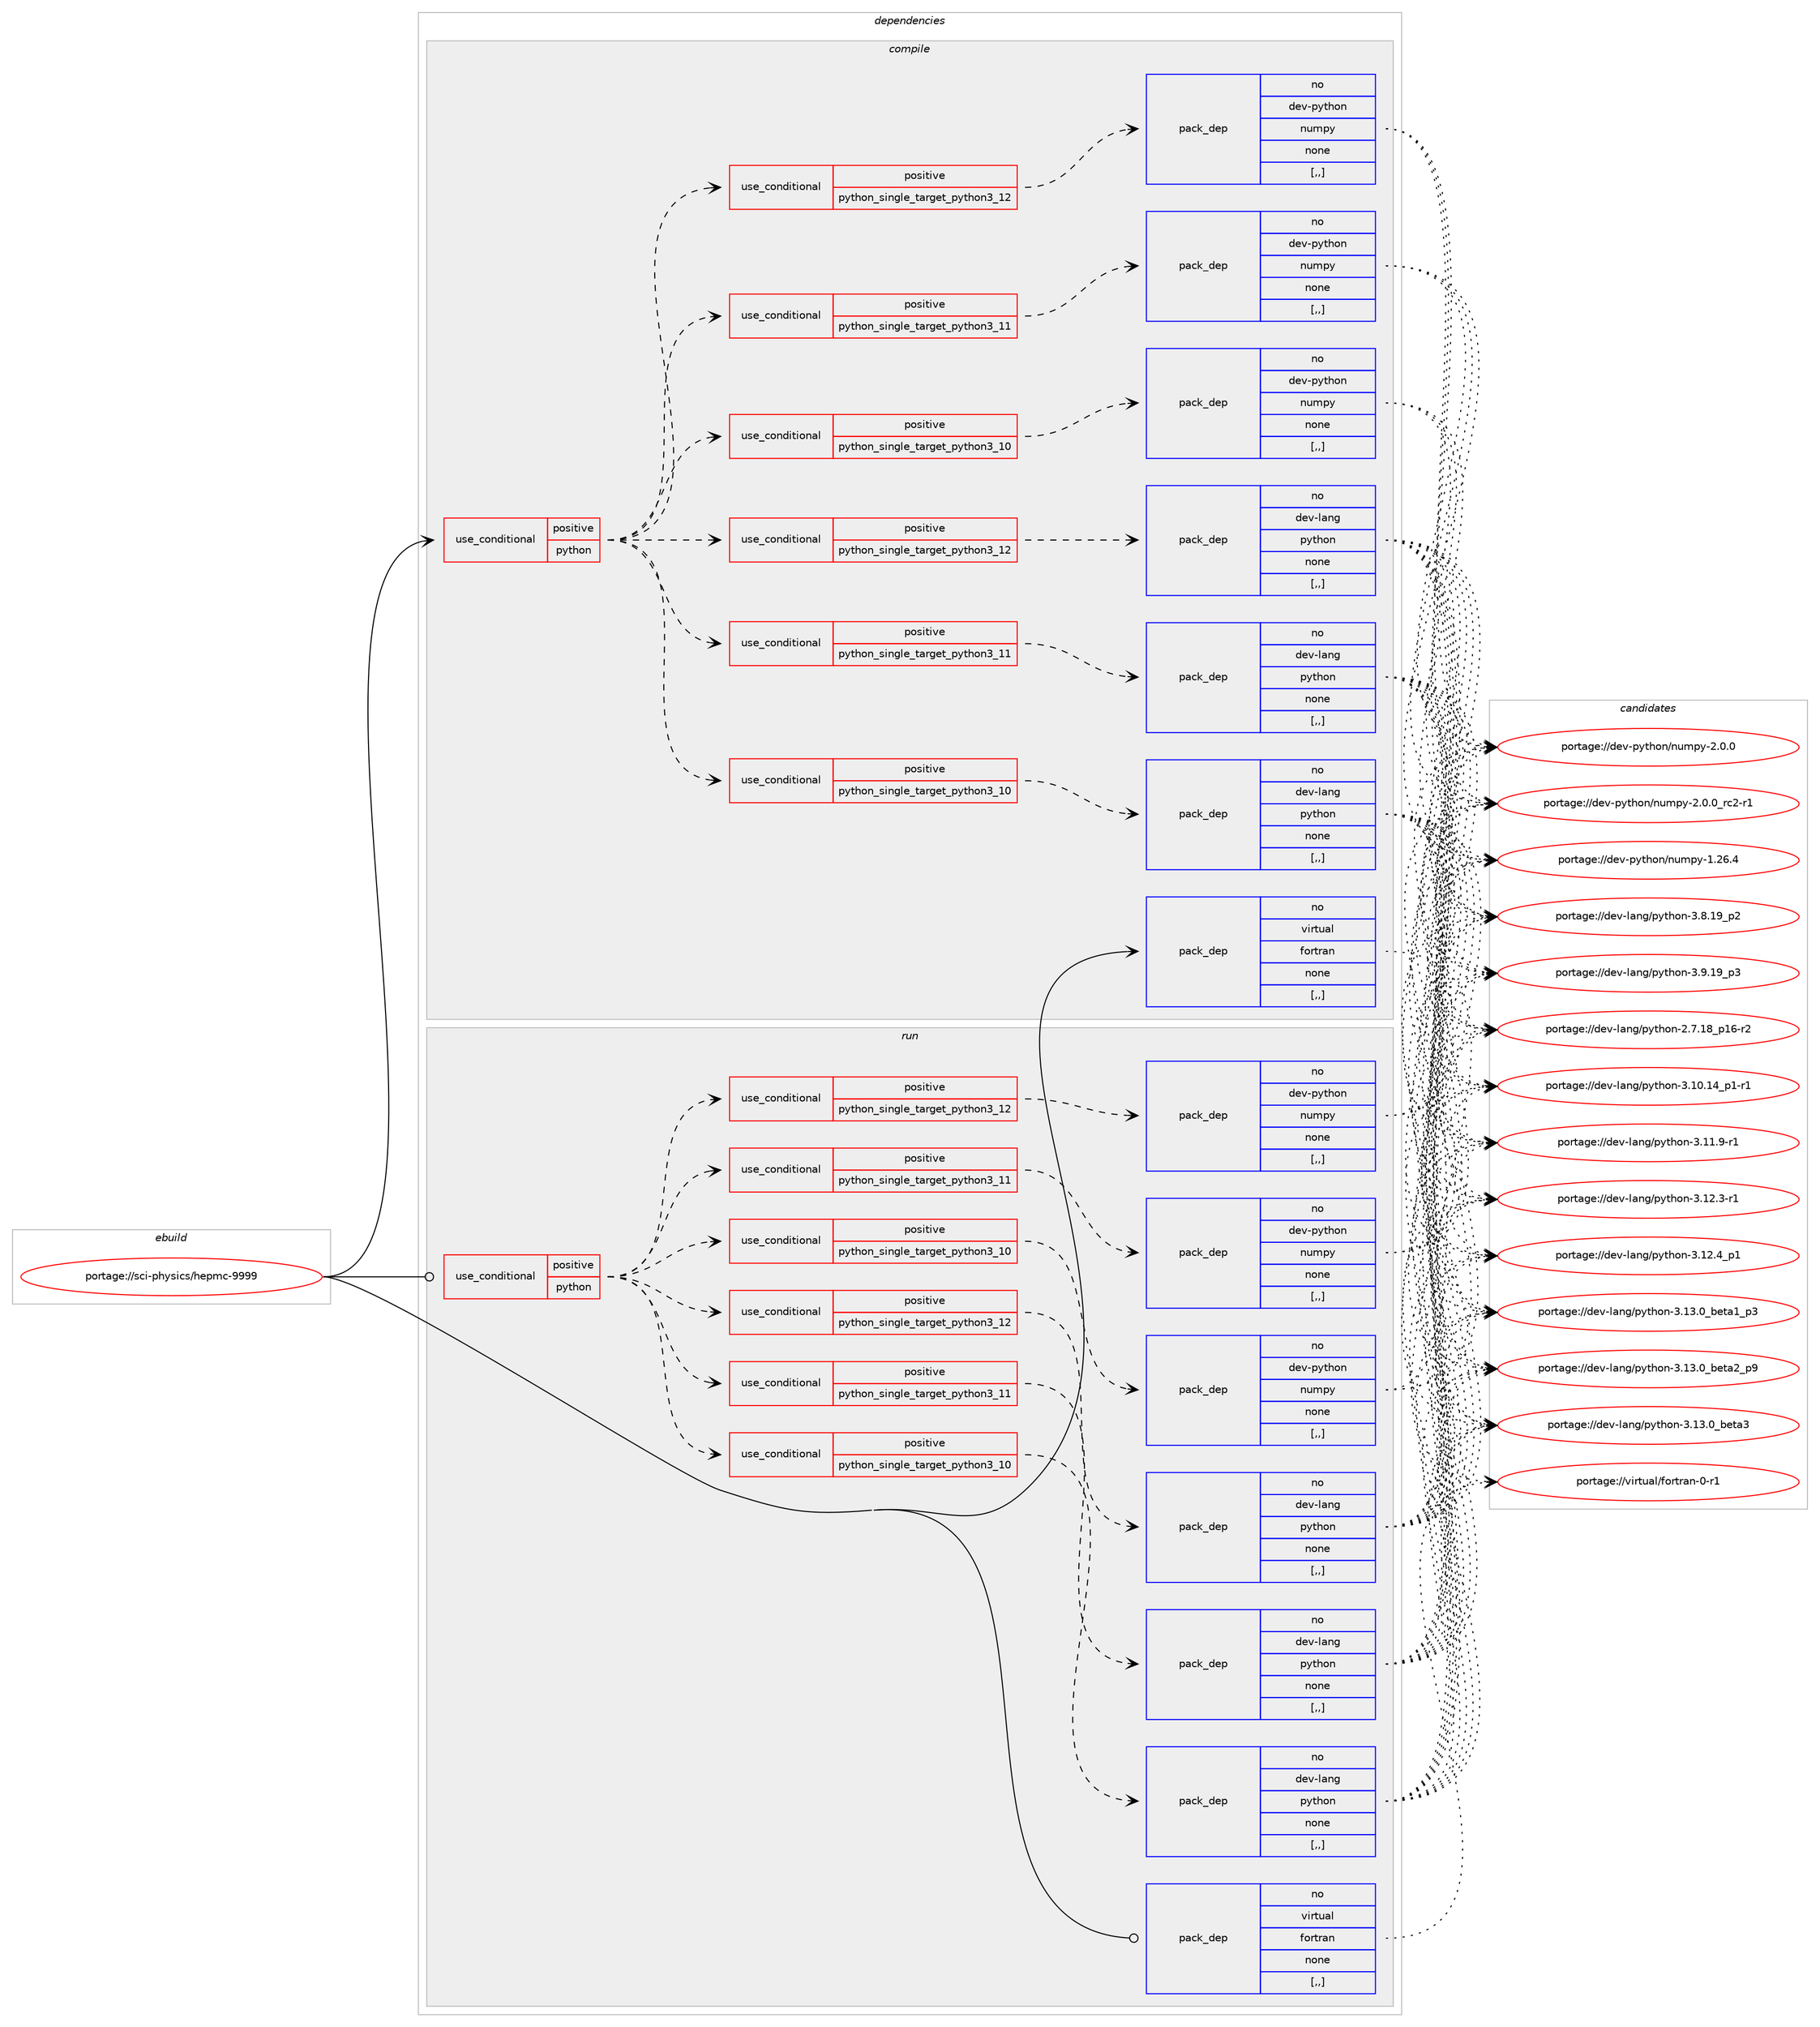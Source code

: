 digraph prolog {

# *************
# Graph options
# *************

newrank=true;
concentrate=true;
compound=true;
graph [rankdir=LR,fontname=Helvetica,fontsize=10,ranksep=1.5];#, ranksep=2.5, nodesep=0.2];
edge  [arrowhead=vee];
node  [fontname=Helvetica,fontsize=10];

# **********
# The ebuild
# **********

subgraph cluster_leftcol {
color=gray;
rank=same;
label=<<i>ebuild</i>>;
id [label="portage://sci-physics/hepmc-9999", color=red, width=4, href="../sci-physics/hepmc-9999.svg"];
}

# ****************
# The dependencies
# ****************

subgraph cluster_midcol {
color=gray;
label=<<i>dependencies</i>>;
subgraph cluster_compile {
fillcolor="#eeeeee";
style=filled;
label=<<i>compile</i>>;
subgraph cond106262 {
dependency401018 [label=<<TABLE BORDER="0" CELLBORDER="1" CELLSPACING="0" CELLPADDING="4"><TR><TD ROWSPAN="3" CELLPADDING="10">use_conditional</TD></TR><TR><TD>positive</TD></TR><TR><TD>python</TD></TR></TABLE>>, shape=none, color=red];
subgraph cond106263 {
dependency401019 [label=<<TABLE BORDER="0" CELLBORDER="1" CELLSPACING="0" CELLPADDING="4"><TR><TD ROWSPAN="3" CELLPADDING="10">use_conditional</TD></TR><TR><TD>positive</TD></TR><TR><TD>python_single_target_python3_10</TD></TR></TABLE>>, shape=none, color=red];
subgraph pack291922 {
dependency401020 [label=<<TABLE BORDER="0" CELLBORDER="1" CELLSPACING="0" CELLPADDING="4" WIDTH="220"><TR><TD ROWSPAN="6" CELLPADDING="30">pack_dep</TD></TR><TR><TD WIDTH="110">no</TD></TR><TR><TD>dev-lang</TD></TR><TR><TD>python</TD></TR><TR><TD>none</TD></TR><TR><TD>[,,]</TD></TR></TABLE>>, shape=none, color=blue];
}
dependency401019:e -> dependency401020:w [weight=20,style="dashed",arrowhead="vee"];
}
dependency401018:e -> dependency401019:w [weight=20,style="dashed",arrowhead="vee"];
subgraph cond106264 {
dependency401021 [label=<<TABLE BORDER="0" CELLBORDER="1" CELLSPACING="0" CELLPADDING="4"><TR><TD ROWSPAN="3" CELLPADDING="10">use_conditional</TD></TR><TR><TD>positive</TD></TR><TR><TD>python_single_target_python3_11</TD></TR></TABLE>>, shape=none, color=red];
subgraph pack291923 {
dependency401022 [label=<<TABLE BORDER="0" CELLBORDER="1" CELLSPACING="0" CELLPADDING="4" WIDTH="220"><TR><TD ROWSPAN="6" CELLPADDING="30">pack_dep</TD></TR><TR><TD WIDTH="110">no</TD></TR><TR><TD>dev-lang</TD></TR><TR><TD>python</TD></TR><TR><TD>none</TD></TR><TR><TD>[,,]</TD></TR></TABLE>>, shape=none, color=blue];
}
dependency401021:e -> dependency401022:w [weight=20,style="dashed",arrowhead="vee"];
}
dependency401018:e -> dependency401021:w [weight=20,style="dashed",arrowhead="vee"];
subgraph cond106265 {
dependency401023 [label=<<TABLE BORDER="0" CELLBORDER="1" CELLSPACING="0" CELLPADDING="4"><TR><TD ROWSPAN="3" CELLPADDING="10">use_conditional</TD></TR><TR><TD>positive</TD></TR><TR><TD>python_single_target_python3_12</TD></TR></TABLE>>, shape=none, color=red];
subgraph pack291924 {
dependency401024 [label=<<TABLE BORDER="0" CELLBORDER="1" CELLSPACING="0" CELLPADDING="4" WIDTH="220"><TR><TD ROWSPAN="6" CELLPADDING="30">pack_dep</TD></TR><TR><TD WIDTH="110">no</TD></TR><TR><TD>dev-lang</TD></TR><TR><TD>python</TD></TR><TR><TD>none</TD></TR><TR><TD>[,,]</TD></TR></TABLE>>, shape=none, color=blue];
}
dependency401023:e -> dependency401024:w [weight=20,style="dashed",arrowhead="vee"];
}
dependency401018:e -> dependency401023:w [weight=20,style="dashed",arrowhead="vee"];
subgraph cond106266 {
dependency401025 [label=<<TABLE BORDER="0" CELLBORDER="1" CELLSPACING="0" CELLPADDING="4"><TR><TD ROWSPAN="3" CELLPADDING="10">use_conditional</TD></TR><TR><TD>positive</TD></TR><TR><TD>python_single_target_python3_10</TD></TR></TABLE>>, shape=none, color=red];
subgraph pack291925 {
dependency401026 [label=<<TABLE BORDER="0" CELLBORDER="1" CELLSPACING="0" CELLPADDING="4" WIDTH="220"><TR><TD ROWSPAN="6" CELLPADDING="30">pack_dep</TD></TR><TR><TD WIDTH="110">no</TD></TR><TR><TD>dev-python</TD></TR><TR><TD>numpy</TD></TR><TR><TD>none</TD></TR><TR><TD>[,,]</TD></TR></TABLE>>, shape=none, color=blue];
}
dependency401025:e -> dependency401026:w [weight=20,style="dashed",arrowhead="vee"];
}
dependency401018:e -> dependency401025:w [weight=20,style="dashed",arrowhead="vee"];
subgraph cond106267 {
dependency401027 [label=<<TABLE BORDER="0" CELLBORDER="1" CELLSPACING="0" CELLPADDING="4"><TR><TD ROWSPAN="3" CELLPADDING="10">use_conditional</TD></TR><TR><TD>positive</TD></TR><TR><TD>python_single_target_python3_11</TD></TR></TABLE>>, shape=none, color=red];
subgraph pack291926 {
dependency401028 [label=<<TABLE BORDER="0" CELLBORDER="1" CELLSPACING="0" CELLPADDING="4" WIDTH="220"><TR><TD ROWSPAN="6" CELLPADDING="30">pack_dep</TD></TR><TR><TD WIDTH="110">no</TD></TR><TR><TD>dev-python</TD></TR><TR><TD>numpy</TD></TR><TR><TD>none</TD></TR><TR><TD>[,,]</TD></TR></TABLE>>, shape=none, color=blue];
}
dependency401027:e -> dependency401028:w [weight=20,style="dashed",arrowhead="vee"];
}
dependency401018:e -> dependency401027:w [weight=20,style="dashed",arrowhead="vee"];
subgraph cond106268 {
dependency401029 [label=<<TABLE BORDER="0" CELLBORDER="1" CELLSPACING="0" CELLPADDING="4"><TR><TD ROWSPAN="3" CELLPADDING="10">use_conditional</TD></TR><TR><TD>positive</TD></TR><TR><TD>python_single_target_python3_12</TD></TR></TABLE>>, shape=none, color=red];
subgraph pack291927 {
dependency401030 [label=<<TABLE BORDER="0" CELLBORDER="1" CELLSPACING="0" CELLPADDING="4" WIDTH="220"><TR><TD ROWSPAN="6" CELLPADDING="30">pack_dep</TD></TR><TR><TD WIDTH="110">no</TD></TR><TR><TD>dev-python</TD></TR><TR><TD>numpy</TD></TR><TR><TD>none</TD></TR><TR><TD>[,,]</TD></TR></TABLE>>, shape=none, color=blue];
}
dependency401029:e -> dependency401030:w [weight=20,style="dashed",arrowhead="vee"];
}
dependency401018:e -> dependency401029:w [weight=20,style="dashed",arrowhead="vee"];
}
id:e -> dependency401018:w [weight=20,style="solid",arrowhead="vee"];
subgraph pack291928 {
dependency401031 [label=<<TABLE BORDER="0" CELLBORDER="1" CELLSPACING="0" CELLPADDING="4" WIDTH="220"><TR><TD ROWSPAN="6" CELLPADDING="30">pack_dep</TD></TR><TR><TD WIDTH="110">no</TD></TR><TR><TD>virtual</TD></TR><TR><TD>fortran</TD></TR><TR><TD>none</TD></TR><TR><TD>[,,]</TD></TR></TABLE>>, shape=none, color=blue];
}
id:e -> dependency401031:w [weight=20,style="solid",arrowhead="vee"];
}
subgraph cluster_compileandrun {
fillcolor="#eeeeee";
style=filled;
label=<<i>compile and run</i>>;
}
subgraph cluster_run {
fillcolor="#eeeeee";
style=filled;
label=<<i>run</i>>;
subgraph cond106269 {
dependency401032 [label=<<TABLE BORDER="0" CELLBORDER="1" CELLSPACING="0" CELLPADDING="4"><TR><TD ROWSPAN="3" CELLPADDING="10">use_conditional</TD></TR><TR><TD>positive</TD></TR><TR><TD>python</TD></TR></TABLE>>, shape=none, color=red];
subgraph cond106270 {
dependency401033 [label=<<TABLE BORDER="0" CELLBORDER="1" CELLSPACING="0" CELLPADDING="4"><TR><TD ROWSPAN="3" CELLPADDING="10">use_conditional</TD></TR><TR><TD>positive</TD></TR><TR><TD>python_single_target_python3_10</TD></TR></TABLE>>, shape=none, color=red];
subgraph pack291929 {
dependency401034 [label=<<TABLE BORDER="0" CELLBORDER="1" CELLSPACING="0" CELLPADDING="4" WIDTH="220"><TR><TD ROWSPAN="6" CELLPADDING="30">pack_dep</TD></TR><TR><TD WIDTH="110">no</TD></TR><TR><TD>dev-lang</TD></TR><TR><TD>python</TD></TR><TR><TD>none</TD></TR><TR><TD>[,,]</TD></TR></TABLE>>, shape=none, color=blue];
}
dependency401033:e -> dependency401034:w [weight=20,style="dashed",arrowhead="vee"];
}
dependency401032:e -> dependency401033:w [weight=20,style="dashed",arrowhead="vee"];
subgraph cond106271 {
dependency401035 [label=<<TABLE BORDER="0" CELLBORDER="1" CELLSPACING="0" CELLPADDING="4"><TR><TD ROWSPAN="3" CELLPADDING="10">use_conditional</TD></TR><TR><TD>positive</TD></TR><TR><TD>python_single_target_python3_11</TD></TR></TABLE>>, shape=none, color=red];
subgraph pack291930 {
dependency401036 [label=<<TABLE BORDER="0" CELLBORDER="1" CELLSPACING="0" CELLPADDING="4" WIDTH="220"><TR><TD ROWSPAN="6" CELLPADDING="30">pack_dep</TD></TR><TR><TD WIDTH="110">no</TD></TR><TR><TD>dev-lang</TD></TR><TR><TD>python</TD></TR><TR><TD>none</TD></TR><TR><TD>[,,]</TD></TR></TABLE>>, shape=none, color=blue];
}
dependency401035:e -> dependency401036:w [weight=20,style="dashed",arrowhead="vee"];
}
dependency401032:e -> dependency401035:w [weight=20,style="dashed",arrowhead="vee"];
subgraph cond106272 {
dependency401037 [label=<<TABLE BORDER="0" CELLBORDER="1" CELLSPACING="0" CELLPADDING="4"><TR><TD ROWSPAN="3" CELLPADDING="10">use_conditional</TD></TR><TR><TD>positive</TD></TR><TR><TD>python_single_target_python3_12</TD></TR></TABLE>>, shape=none, color=red];
subgraph pack291931 {
dependency401038 [label=<<TABLE BORDER="0" CELLBORDER="1" CELLSPACING="0" CELLPADDING="4" WIDTH="220"><TR><TD ROWSPAN="6" CELLPADDING="30">pack_dep</TD></TR><TR><TD WIDTH="110">no</TD></TR><TR><TD>dev-lang</TD></TR><TR><TD>python</TD></TR><TR><TD>none</TD></TR><TR><TD>[,,]</TD></TR></TABLE>>, shape=none, color=blue];
}
dependency401037:e -> dependency401038:w [weight=20,style="dashed",arrowhead="vee"];
}
dependency401032:e -> dependency401037:w [weight=20,style="dashed",arrowhead="vee"];
subgraph cond106273 {
dependency401039 [label=<<TABLE BORDER="0" CELLBORDER="1" CELLSPACING="0" CELLPADDING="4"><TR><TD ROWSPAN="3" CELLPADDING="10">use_conditional</TD></TR><TR><TD>positive</TD></TR><TR><TD>python_single_target_python3_10</TD></TR></TABLE>>, shape=none, color=red];
subgraph pack291932 {
dependency401040 [label=<<TABLE BORDER="0" CELLBORDER="1" CELLSPACING="0" CELLPADDING="4" WIDTH="220"><TR><TD ROWSPAN="6" CELLPADDING="30">pack_dep</TD></TR><TR><TD WIDTH="110">no</TD></TR><TR><TD>dev-python</TD></TR><TR><TD>numpy</TD></TR><TR><TD>none</TD></TR><TR><TD>[,,]</TD></TR></TABLE>>, shape=none, color=blue];
}
dependency401039:e -> dependency401040:w [weight=20,style="dashed",arrowhead="vee"];
}
dependency401032:e -> dependency401039:w [weight=20,style="dashed",arrowhead="vee"];
subgraph cond106274 {
dependency401041 [label=<<TABLE BORDER="0" CELLBORDER="1" CELLSPACING="0" CELLPADDING="4"><TR><TD ROWSPAN="3" CELLPADDING="10">use_conditional</TD></TR><TR><TD>positive</TD></TR><TR><TD>python_single_target_python3_11</TD></TR></TABLE>>, shape=none, color=red];
subgraph pack291933 {
dependency401042 [label=<<TABLE BORDER="0" CELLBORDER="1" CELLSPACING="0" CELLPADDING="4" WIDTH="220"><TR><TD ROWSPAN="6" CELLPADDING="30">pack_dep</TD></TR><TR><TD WIDTH="110">no</TD></TR><TR><TD>dev-python</TD></TR><TR><TD>numpy</TD></TR><TR><TD>none</TD></TR><TR><TD>[,,]</TD></TR></TABLE>>, shape=none, color=blue];
}
dependency401041:e -> dependency401042:w [weight=20,style="dashed",arrowhead="vee"];
}
dependency401032:e -> dependency401041:w [weight=20,style="dashed",arrowhead="vee"];
subgraph cond106275 {
dependency401043 [label=<<TABLE BORDER="0" CELLBORDER="1" CELLSPACING="0" CELLPADDING="4"><TR><TD ROWSPAN="3" CELLPADDING="10">use_conditional</TD></TR><TR><TD>positive</TD></TR><TR><TD>python_single_target_python3_12</TD></TR></TABLE>>, shape=none, color=red];
subgraph pack291934 {
dependency401044 [label=<<TABLE BORDER="0" CELLBORDER="1" CELLSPACING="0" CELLPADDING="4" WIDTH="220"><TR><TD ROWSPAN="6" CELLPADDING="30">pack_dep</TD></TR><TR><TD WIDTH="110">no</TD></TR><TR><TD>dev-python</TD></TR><TR><TD>numpy</TD></TR><TR><TD>none</TD></TR><TR><TD>[,,]</TD></TR></TABLE>>, shape=none, color=blue];
}
dependency401043:e -> dependency401044:w [weight=20,style="dashed",arrowhead="vee"];
}
dependency401032:e -> dependency401043:w [weight=20,style="dashed",arrowhead="vee"];
}
id:e -> dependency401032:w [weight=20,style="solid",arrowhead="odot"];
subgraph pack291935 {
dependency401045 [label=<<TABLE BORDER="0" CELLBORDER="1" CELLSPACING="0" CELLPADDING="4" WIDTH="220"><TR><TD ROWSPAN="6" CELLPADDING="30">pack_dep</TD></TR><TR><TD WIDTH="110">no</TD></TR><TR><TD>virtual</TD></TR><TR><TD>fortran</TD></TR><TR><TD>none</TD></TR><TR><TD>[,,]</TD></TR></TABLE>>, shape=none, color=blue];
}
id:e -> dependency401045:w [weight=20,style="solid",arrowhead="odot"];
}
}

# **************
# The candidates
# **************

subgraph cluster_choices {
rank=same;
color=gray;
label=<<i>candidates</i>>;

subgraph choice291922 {
color=black;
nodesep=1;
choice100101118451089711010347112121116104111110455046554649569511249544511450 [label="portage://dev-lang/python-2.7.18_p16-r2", color=red, width=4,href="../dev-lang/python-2.7.18_p16-r2.svg"];
choice100101118451089711010347112121116104111110455146494846495295112494511449 [label="portage://dev-lang/python-3.10.14_p1-r1", color=red, width=4,href="../dev-lang/python-3.10.14_p1-r1.svg"];
choice100101118451089711010347112121116104111110455146494946574511449 [label="portage://dev-lang/python-3.11.9-r1", color=red, width=4,href="../dev-lang/python-3.11.9-r1.svg"];
choice100101118451089711010347112121116104111110455146495046514511449 [label="portage://dev-lang/python-3.12.3-r1", color=red, width=4,href="../dev-lang/python-3.12.3-r1.svg"];
choice100101118451089711010347112121116104111110455146495046529511249 [label="portage://dev-lang/python-3.12.4_p1", color=red, width=4,href="../dev-lang/python-3.12.4_p1.svg"];
choice10010111845108971101034711212111610411111045514649514648959810111697499511251 [label="portage://dev-lang/python-3.13.0_beta1_p3", color=red, width=4,href="../dev-lang/python-3.13.0_beta1_p3.svg"];
choice10010111845108971101034711212111610411111045514649514648959810111697509511257 [label="portage://dev-lang/python-3.13.0_beta2_p9", color=red, width=4,href="../dev-lang/python-3.13.0_beta2_p9.svg"];
choice1001011184510897110103471121211161041111104551464951464895981011169751 [label="portage://dev-lang/python-3.13.0_beta3", color=red, width=4,href="../dev-lang/python-3.13.0_beta3.svg"];
choice100101118451089711010347112121116104111110455146564649579511250 [label="portage://dev-lang/python-3.8.19_p2", color=red, width=4,href="../dev-lang/python-3.8.19_p2.svg"];
choice100101118451089711010347112121116104111110455146574649579511251 [label="portage://dev-lang/python-3.9.19_p3", color=red, width=4,href="../dev-lang/python-3.9.19_p3.svg"];
dependency401020:e -> choice100101118451089711010347112121116104111110455046554649569511249544511450:w [style=dotted,weight="100"];
dependency401020:e -> choice100101118451089711010347112121116104111110455146494846495295112494511449:w [style=dotted,weight="100"];
dependency401020:e -> choice100101118451089711010347112121116104111110455146494946574511449:w [style=dotted,weight="100"];
dependency401020:e -> choice100101118451089711010347112121116104111110455146495046514511449:w [style=dotted,weight="100"];
dependency401020:e -> choice100101118451089711010347112121116104111110455146495046529511249:w [style=dotted,weight="100"];
dependency401020:e -> choice10010111845108971101034711212111610411111045514649514648959810111697499511251:w [style=dotted,weight="100"];
dependency401020:e -> choice10010111845108971101034711212111610411111045514649514648959810111697509511257:w [style=dotted,weight="100"];
dependency401020:e -> choice1001011184510897110103471121211161041111104551464951464895981011169751:w [style=dotted,weight="100"];
dependency401020:e -> choice100101118451089711010347112121116104111110455146564649579511250:w [style=dotted,weight="100"];
dependency401020:e -> choice100101118451089711010347112121116104111110455146574649579511251:w [style=dotted,weight="100"];
}
subgraph choice291923 {
color=black;
nodesep=1;
choice100101118451089711010347112121116104111110455046554649569511249544511450 [label="portage://dev-lang/python-2.7.18_p16-r2", color=red, width=4,href="../dev-lang/python-2.7.18_p16-r2.svg"];
choice100101118451089711010347112121116104111110455146494846495295112494511449 [label="portage://dev-lang/python-3.10.14_p1-r1", color=red, width=4,href="../dev-lang/python-3.10.14_p1-r1.svg"];
choice100101118451089711010347112121116104111110455146494946574511449 [label="portage://dev-lang/python-3.11.9-r1", color=red, width=4,href="../dev-lang/python-3.11.9-r1.svg"];
choice100101118451089711010347112121116104111110455146495046514511449 [label="portage://dev-lang/python-3.12.3-r1", color=red, width=4,href="../dev-lang/python-3.12.3-r1.svg"];
choice100101118451089711010347112121116104111110455146495046529511249 [label="portage://dev-lang/python-3.12.4_p1", color=red, width=4,href="../dev-lang/python-3.12.4_p1.svg"];
choice10010111845108971101034711212111610411111045514649514648959810111697499511251 [label="portage://dev-lang/python-3.13.0_beta1_p3", color=red, width=4,href="../dev-lang/python-3.13.0_beta1_p3.svg"];
choice10010111845108971101034711212111610411111045514649514648959810111697509511257 [label="portage://dev-lang/python-3.13.0_beta2_p9", color=red, width=4,href="../dev-lang/python-3.13.0_beta2_p9.svg"];
choice1001011184510897110103471121211161041111104551464951464895981011169751 [label="portage://dev-lang/python-3.13.0_beta3", color=red, width=4,href="../dev-lang/python-3.13.0_beta3.svg"];
choice100101118451089711010347112121116104111110455146564649579511250 [label="portage://dev-lang/python-3.8.19_p2", color=red, width=4,href="../dev-lang/python-3.8.19_p2.svg"];
choice100101118451089711010347112121116104111110455146574649579511251 [label="portage://dev-lang/python-3.9.19_p3", color=red, width=4,href="../dev-lang/python-3.9.19_p3.svg"];
dependency401022:e -> choice100101118451089711010347112121116104111110455046554649569511249544511450:w [style=dotted,weight="100"];
dependency401022:e -> choice100101118451089711010347112121116104111110455146494846495295112494511449:w [style=dotted,weight="100"];
dependency401022:e -> choice100101118451089711010347112121116104111110455146494946574511449:w [style=dotted,weight="100"];
dependency401022:e -> choice100101118451089711010347112121116104111110455146495046514511449:w [style=dotted,weight="100"];
dependency401022:e -> choice100101118451089711010347112121116104111110455146495046529511249:w [style=dotted,weight="100"];
dependency401022:e -> choice10010111845108971101034711212111610411111045514649514648959810111697499511251:w [style=dotted,weight="100"];
dependency401022:e -> choice10010111845108971101034711212111610411111045514649514648959810111697509511257:w [style=dotted,weight="100"];
dependency401022:e -> choice1001011184510897110103471121211161041111104551464951464895981011169751:w [style=dotted,weight="100"];
dependency401022:e -> choice100101118451089711010347112121116104111110455146564649579511250:w [style=dotted,weight="100"];
dependency401022:e -> choice100101118451089711010347112121116104111110455146574649579511251:w [style=dotted,weight="100"];
}
subgraph choice291924 {
color=black;
nodesep=1;
choice100101118451089711010347112121116104111110455046554649569511249544511450 [label="portage://dev-lang/python-2.7.18_p16-r2", color=red, width=4,href="../dev-lang/python-2.7.18_p16-r2.svg"];
choice100101118451089711010347112121116104111110455146494846495295112494511449 [label="portage://dev-lang/python-3.10.14_p1-r1", color=red, width=4,href="../dev-lang/python-3.10.14_p1-r1.svg"];
choice100101118451089711010347112121116104111110455146494946574511449 [label="portage://dev-lang/python-3.11.9-r1", color=red, width=4,href="../dev-lang/python-3.11.9-r1.svg"];
choice100101118451089711010347112121116104111110455146495046514511449 [label="portage://dev-lang/python-3.12.3-r1", color=red, width=4,href="../dev-lang/python-3.12.3-r1.svg"];
choice100101118451089711010347112121116104111110455146495046529511249 [label="portage://dev-lang/python-3.12.4_p1", color=red, width=4,href="../dev-lang/python-3.12.4_p1.svg"];
choice10010111845108971101034711212111610411111045514649514648959810111697499511251 [label="portage://dev-lang/python-3.13.0_beta1_p3", color=red, width=4,href="../dev-lang/python-3.13.0_beta1_p3.svg"];
choice10010111845108971101034711212111610411111045514649514648959810111697509511257 [label="portage://dev-lang/python-3.13.0_beta2_p9", color=red, width=4,href="../dev-lang/python-3.13.0_beta2_p9.svg"];
choice1001011184510897110103471121211161041111104551464951464895981011169751 [label="portage://dev-lang/python-3.13.0_beta3", color=red, width=4,href="../dev-lang/python-3.13.0_beta3.svg"];
choice100101118451089711010347112121116104111110455146564649579511250 [label="portage://dev-lang/python-3.8.19_p2", color=red, width=4,href="../dev-lang/python-3.8.19_p2.svg"];
choice100101118451089711010347112121116104111110455146574649579511251 [label="portage://dev-lang/python-3.9.19_p3", color=red, width=4,href="../dev-lang/python-3.9.19_p3.svg"];
dependency401024:e -> choice100101118451089711010347112121116104111110455046554649569511249544511450:w [style=dotted,weight="100"];
dependency401024:e -> choice100101118451089711010347112121116104111110455146494846495295112494511449:w [style=dotted,weight="100"];
dependency401024:e -> choice100101118451089711010347112121116104111110455146494946574511449:w [style=dotted,weight="100"];
dependency401024:e -> choice100101118451089711010347112121116104111110455146495046514511449:w [style=dotted,weight="100"];
dependency401024:e -> choice100101118451089711010347112121116104111110455146495046529511249:w [style=dotted,weight="100"];
dependency401024:e -> choice10010111845108971101034711212111610411111045514649514648959810111697499511251:w [style=dotted,weight="100"];
dependency401024:e -> choice10010111845108971101034711212111610411111045514649514648959810111697509511257:w [style=dotted,weight="100"];
dependency401024:e -> choice1001011184510897110103471121211161041111104551464951464895981011169751:w [style=dotted,weight="100"];
dependency401024:e -> choice100101118451089711010347112121116104111110455146564649579511250:w [style=dotted,weight="100"];
dependency401024:e -> choice100101118451089711010347112121116104111110455146574649579511251:w [style=dotted,weight="100"];
}
subgraph choice291925 {
color=black;
nodesep=1;
choice100101118451121211161041111104711011710911212145494650544652 [label="portage://dev-python/numpy-1.26.4", color=red, width=4,href="../dev-python/numpy-1.26.4.svg"];
choice1001011184511212111610411111047110117109112121455046484648 [label="portage://dev-python/numpy-2.0.0", color=red, width=4,href="../dev-python/numpy-2.0.0.svg"];
choice10010111845112121116104111110471101171091121214550464846489511499504511449 [label="portage://dev-python/numpy-2.0.0_rc2-r1", color=red, width=4,href="../dev-python/numpy-2.0.0_rc2-r1.svg"];
dependency401026:e -> choice100101118451121211161041111104711011710911212145494650544652:w [style=dotted,weight="100"];
dependency401026:e -> choice1001011184511212111610411111047110117109112121455046484648:w [style=dotted,weight="100"];
dependency401026:e -> choice10010111845112121116104111110471101171091121214550464846489511499504511449:w [style=dotted,weight="100"];
}
subgraph choice291926 {
color=black;
nodesep=1;
choice100101118451121211161041111104711011710911212145494650544652 [label="portage://dev-python/numpy-1.26.4", color=red, width=4,href="../dev-python/numpy-1.26.4.svg"];
choice1001011184511212111610411111047110117109112121455046484648 [label="portage://dev-python/numpy-2.0.0", color=red, width=4,href="../dev-python/numpy-2.0.0.svg"];
choice10010111845112121116104111110471101171091121214550464846489511499504511449 [label="portage://dev-python/numpy-2.0.0_rc2-r1", color=red, width=4,href="../dev-python/numpy-2.0.0_rc2-r1.svg"];
dependency401028:e -> choice100101118451121211161041111104711011710911212145494650544652:w [style=dotted,weight="100"];
dependency401028:e -> choice1001011184511212111610411111047110117109112121455046484648:w [style=dotted,weight="100"];
dependency401028:e -> choice10010111845112121116104111110471101171091121214550464846489511499504511449:w [style=dotted,weight="100"];
}
subgraph choice291927 {
color=black;
nodesep=1;
choice100101118451121211161041111104711011710911212145494650544652 [label="portage://dev-python/numpy-1.26.4", color=red, width=4,href="../dev-python/numpy-1.26.4.svg"];
choice1001011184511212111610411111047110117109112121455046484648 [label="portage://dev-python/numpy-2.0.0", color=red, width=4,href="../dev-python/numpy-2.0.0.svg"];
choice10010111845112121116104111110471101171091121214550464846489511499504511449 [label="portage://dev-python/numpy-2.0.0_rc2-r1", color=red, width=4,href="../dev-python/numpy-2.0.0_rc2-r1.svg"];
dependency401030:e -> choice100101118451121211161041111104711011710911212145494650544652:w [style=dotted,weight="100"];
dependency401030:e -> choice1001011184511212111610411111047110117109112121455046484648:w [style=dotted,weight="100"];
dependency401030:e -> choice10010111845112121116104111110471101171091121214550464846489511499504511449:w [style=dotted,weight="100"];
}
subgraph choice291928 {
color=black;
nodesep=1;
choice11810511411611797108471021111141161149711045484511449 [label="portage://virtual/fortran-0-r1", color=red, width=4,href="../virtual/fortran-0-r1.svg"];
dependency401031:e -> choice11810511411611797108471021111141161149711045484511449:w [style=dotted,weight="100"];
}
subgraph choice291929 {
color=black;
nodesep=1;
choice100101118451089711010347112121116104111110455046554649569511249544511450 [label="portage://dev-lang/python-2.7.18_p16-r2", color=red, width=4,href="../dev-lang/python-2.7.18_p16-r2.svg"];
choice100101118451089711010347112121116104111110455146494846495295112494511449 [label="portage://dev-lang/python-3.10.14_p1-r1", color=red, width=4,href="../dev-lang/python-3.10.14_p1-r1.svg"];
choice100101118451089711010347112121116104111110455146494946574511449 [label="portage://dev-lang/python-3.11.9-r1", color=red, width=4,href="../dev-lang/python-3.11.9-r1.svg"];
choice100101118451089711010347112121116104111110455146495046514511449 [label="portage://dev-lang/python-3.12.3-r1", color=red, width=4,href="../dev-lang/python-3.12.3-r1.svg"];
choice100101118451089711010347112121116104111110455146495046529511249 [label="portage://dev-lang/python-3.12.4_p1", color=red, width=4,href="../dev-lang/python-3.12.4_p1.svg"];
choice10010111845108971101034711212111610411111045514649514648959810111697499511251 [label="portage://dev-lang/python-3.13.0_beta1_p3", color=red, width=4,href="../dev-lang/python-3.13.0_beta1_p3.svg"];
choice10010111845108971101034711212111610411111045514649514648959810111697509511257 [label="portage://dev-lang/python-3.13.0_beta2_p9", color=red, width=4,href="../dev-lang/python-3.13.0_beta2_p9.svg"];
choice1001011184510897110103471121211161041111104551464951464895981011169751 [label="portage://dev-lang/python-3.13.0_beta3", color=red, width=4,href="../dev-lang/python-3.13.0_beta3.svg"];
choice100101118451089711010347112121116104111110455146564649579511250 [label="portage://dev-lang/python-3.8.19_p2", color=red, width=4,href="../dev-lang/python-3.8.19_p2.svg"];
choice100101118451089711010347112121116104111110455146574649579511251 [label="portage://dev-lang/python-3.9.19_p3", color=red, width=4,href="../dev-lang/python-3.9.19_p3.svg"];
dependency401034:e -> choice100101118451089711010347112121116104111110455046554649569511249544511450:w [style=dotted,weight="100"];
dependency401034:e -> choice100101118451089711010347112121116104111110455146494846495295112494511449:w [style=dotted,weight="100"];
dependency401034:e -> choice100101118451089711010347112121116104111110455146494946574511449:w [style=dotted,weight="100"];
dependency401034:e -> choice100101118451089711010347112121116104111110455146495046514511449:w [style=dotted,weight="100"];
dependency401034:e -> choice100101118451089711010347112121116104111110455146495046529511249:w [style=dotted,weight="100"];
dependency401034:e -> choice10010111845108971101034711212111610411111045514649514648959810111697499511251:w [style=dotted,weight="100"];
dependency401034:e -> choice10010111845108971101034711212111610411111045514649514648959810111697509511257:w [style=dotted,weight="100"];
dependency401034:e -> choice1001011184510897110103471121211161041111104551464951464895981011169751:w [style=dotted,weight="100"];
dependency401034:e -> choice100101118451089711010347112121116104111110455146564649579511250:w [style=dotted,weight="100"];
dependency401034:e -> choice100101118451089711010347112121116104111110455146574649579511251:w [style=dotted,weight="100"];
}
subgraph choice291930 {
color=black;
nodesep=1;
choice100101118451089711010347112121116104111110455046554649569511249544511450 [label="portage://dev-lang/python-2.7.18_p16-r2", color=red, width=4,href="../dev-lang/python-2.7.18_p16-r2.svg"];
choice100101118451089711010347112121116104111110455146494846495295112494511449 [label="portage://dev-lang/python-3.10.14_p1-r1", color=red, width=4,href="../dev-lang/python-3.10.14_p1-r1.svg"];
choice100101118451089711010347112121116104111110455146494946574511449 [label="portage://dev-lang/python-3.11.9-r1", color=red, width=4,href="../dev-lang/python-3.11.9-r1.svg"];
choice100101118451089711010347112121116104111110455146495046514511449 [label="portage://dev-lang/python-3.12.3-r1", color=red, width=4,href="../dev-lang/python-3.12.3-r1.svg"];
choice100101118451089711010347112121116104111110455146495046529511249 [label="portage://dev-lang/python-3.12.4_p1", color=red, width=4,href="../dev-lang/python-3.12.4_p1.svg"];
choice10010111845108971101034711212111610411111045514649514648959810111697499511251 [label="portage://dev-lang/python-3.13.0_beta1_p3", color=red, width=4,href="../dev-lang/python-3.13.0_beta1_p3.svg"];
choice10010111845108971101034711212111610411111045514649514648959810111697509511257 [label="portage://dev-lang/python-3.13.0_beta2_p9", color=red, width=4,href="../dev-lang/python-3.13.0_beta2_p9.svg"];
choice1001011184510897110103471121211161041111104551464951464895981011169751 [label="portage://dev-lang/python-3.13.0_beta3", color=red, width=4,href="../dev-lang/python-3.13.0_beta3.svg"];
choice100101118451089711010347112121116104111110455146564649579511250 [label="portage://dev-lang/python-3.8.19_p2", color=red, width=4,href="../dev-lang/python-3.8.19_p2.svg"];
choice100101118451089711010347112121116104111110455146574649579511251 [label="portage://dev-lang/python-3.9.19_p3", color=red, width=4,href="../dev-lang/python-3.9.19_p3.svg"];
dependency401036:e -> choice100101118451089711010347112121116104111110455046554649569511249544511450:w [style=dotted,weight="100"];
dependency401036:e -> choice100101118451089711010347112121116104111110455146494846495295112494511449:w [style=dotted,weight="100"];
dependency401036:e -> choice100101118451089711010347112121116104111110455146494946574511449:w [style=dotted,weight="100"];
dependency401036:e -> choice100101118451089711010347112121116104111110455146495046514511449:w [style=dotted,weight="100"];
dependency401036:e -> choice100101118451089711010347112121116104111110455146495046529511249:w [style=dotted,weight="100"];
dependency401036:e -> choice10010111845108971101034711212111610411111045514649514648959810111697499511251:w [style=dotted,weight="100"];
dependency401036:e -> choice10010111845108971101034711212111610411111045514649514648959810111697509511257:w [style=dotted,weight="100"];
dependency401036:e -> choice1001011184510897110103471121211161041111104551464951464895981011169751:w [style=dotted,weight="100"];
dependency401036:e -> choice100101118451089711010347112121116104111110455146564649579511250:w [style=dotted,weight="100"];
dependency401036:e -> choice100101118451089711010347112121116104111110455146574649579511251:w [style=dotted,weight="100"];
}
subgraph choice291931 {
color=black;
nodesep=1;
choice100101118451089711010347112121116104111110455046554649569511249544511450 [label="portage://dev-lang/python-2.7.18_p16-r2", color=red, width=4,href="../dev-lang/python-2.7.18_p16-r2.svg"];
choice100101118451089711010347112121116104111110455146494846495295112494511449 [label="portage://dev-lang/python-3.10.14_p1-r1", color=red, width=4,href="../dev-lang/python-3.10.14_p1-r1.svg"];
choice100101118451089711010347112121116104111110455146494946574511449 [label="portage://dev-lang/python-3.11.9-r1", color=red, width=4,href="../dev-lang/python-3.11.9-r1.svg"];
choice100101118451089711010347112121116104111110455146495046514511449 [label="portage://dev-lang/python-3.12.3-r1", color=red, width=4,href="../dev-lang/python-3.12.3-r1.svg"];
choice100101118451089711010347112121116104111110455146495046529511249 [label="portage://dev-lang/python-3.12.4_p1", color=red, width=4,href="../dev-lang/python-3.12.4_p1.svg"];
choice10010111845108971101034711212111610411111045514649514648959810111697499511251 [label="portage://dev-lang/python-3.13.0_beta1_p3", color=red, width=4,href="../dev-lang/python-3.13.0_beta1_p3.svg"];
choice10010111845108971101034711212111610411111045514649514648959810111697509511257 [label="portage://dev-lang/python-3.13.0_beta2_p9", color=red, width=4,href="../dev-lang/python-3.13.0_beta2_p9.svg"];
choice1001011184510897110103471121211161041111104551464951464895981011169751 [label="portage://dev-lang/python-3.13.0_beta3", color=red, width=4,href="../dev-lang/python-3.13.0_beta3.svg"];
choice100101118451089711010347112121116104111110455146564649579511250 [label="portage://dev-lang/python-3.8.19_p2", color=red, width=4,href="../dev-lang/python-3.8.19_p2.svg"];
choice100101118451089711010347112121116104111110455146574649579511251 [label="portage://dev-lang/python-3.9.19_p3", color=red, width=4,href="../dev-lang/python-3.9.19_p3.svg"];
dependency401038:e -> choice100101118451089711010347112121116104111110455046554649569511249544511450:w [style=dotted,weight="100"];
dependency401038:e -> choice100101118451089711010347112121116104111110455146494846495295112494511449:w [style=dotted,weight="100"];
dependency401038:e -> choice100101118451089711010347112121116104111110455146494946574511449:w [style=dotted,weight="100"];
dependency401038:e -> choice100101118451089711010347112121116104111110455146495046514511449:w [style=dotted,weight="100"];
dependency401038:e -> choice100101118451089711010347112121116104111110455146495046529511249:w [style=dotted,weight="100"];
dependency401038:e -> choice10010111845108971101034711212111610411111045514649514648959810111697499511251:w [style=dotted,weight="100"];
dependency401038:e -> choice10010111845108971101034711212111610411111045514649514648959810111697509511257:w [style=dotted,weight="100"];
dependency401038:e -> choice1001011184510897110103471121211161041111104551464951464895981011169751:w [style=dotted,weight="100"];
dependency401038:e -> choice100101118451089711010347112121116104111110455146564649579511250:w [style=dotted,weight="100"];
dependency401038:e -> choice100101118451089711010347112121116104111110455146574649579511251:w [style=dotted,weight="100"];
}
subgraph choice291932 {
color=black;
nodesep=1;
choice100101118451121211161041111104711011710911212145494650544652 [label="portage://dev-python/numpy-1.26.4", color=red, width=4,href="../dev-python/numpy-1.26.4.svg"];
choice1001011184511212111610411111047110117109112121455046484648 [label="portage://dev-python/numpy-2.0.0", color=red, width=4,href="../dev-python/numpy-2.0.0.svg"];
choice10010111845112121116104111110471101171091121214550464846489511499504511449 [label="portage://dev-python/numpy-2.0.0_rc2-r1", color=red, width=4,href="../dev-python/numpy-2.0.0_rc2-r1.svg"];
dependency401040:e -> choice100101118451121211161041111104711011710911212145494650544652:w [style=dotted,weight="100"];
dependency401040:e -> choice1001011184511212111610411111047110117109112121455046484648:w [style=dotted,weight="100"];
dependency401040:e -> choice10010111845112121116104111110471101171091121214550464846489511499504511449:w [style=dotted,weight="100"];
}
subgraph choice291933 {
color=black;
nodesep=1;
choice100101118451121211161041111104711011710911212145494650544652 [label="portage://dev-python/numpy-1.26.4", color=red, width=4,href="../dev-python/numpy-1.26.4.svg"];
choice1001011184511212111610411111047110117109112121455046484648 [label="portage://dev-python/numpy-2.0.0", color=red, width=4,href="../dev-python/numpy-2.0.0.svg"];
choice10010111845112121116104111110471101171091121214550464846489511499504511449 [label="portage://dev-python/numpy-2.0.0_rc2-r1", color=red, width=4,href="../dev-python/numpy-2.0.0_rc2-r1.svg"];
dependency401042:e -> choice100101118451121211161041111104711011710911212145494650544652:w [style=dotted,weight="100"];
dependency401042:e -> choice1001011184511212111610411111047110117109112121455046484648:w [style=dotted,weight="100"];
dependency401042:e -> choice10010111845112121116104111110471101171091121214550464846489511499504511449:w [style=dotted,weight="100"];
}
subgraph choice291934 {
color=black;
nodesep=1;
choice100101118451121211161041111104711011710911212145494650544652 [label="portage://dev-python/numpy-1.26.4", color=red, width=4,href="../dev-python/numpy-1.26.4.svg"];
choice1001011184511212111610411111047110117109112121455046484648 [label="portage://dev-python/numpy-2.0.0", color=red, width=4,href="../dev-python/numpy-2.0.0.svg"];
choice10010111845112121116104111110471101171091121214550464846489511499504511449 [label="portage://dev-python/numpy-2.0.0_rc2-r1", color=red, width=4,href="../dev-python/numpy-2.0.0_rc2-r1.svg"];
dependency401044:e -> choice100101118451121211161041111104711011710911212145494650544652:w [style=dotted,weight="100"];
dependency401044:e -> choice1001011184511212111610411111047110117109112121455046484648:w [style=dotted,weight="100"];
dependency401044:e -> choice10010111845112121116104111110471101171091121214550464846489511499504511449:w [style=dotted,weight="100"];
}
subgraph choice291935 {
color=black;
nodesep=1;
choice11810511411611797108471021111141161149711045484511449 [label="portage://virtual/fortran-0-r1", color=red, width=4,href="../virtual/fortran-0-r1.svg"];
dependency401045:e -> choice11810511411611797108471021111141161149711045484511449:w [style=dotted,weight="100"];
}
}

}
